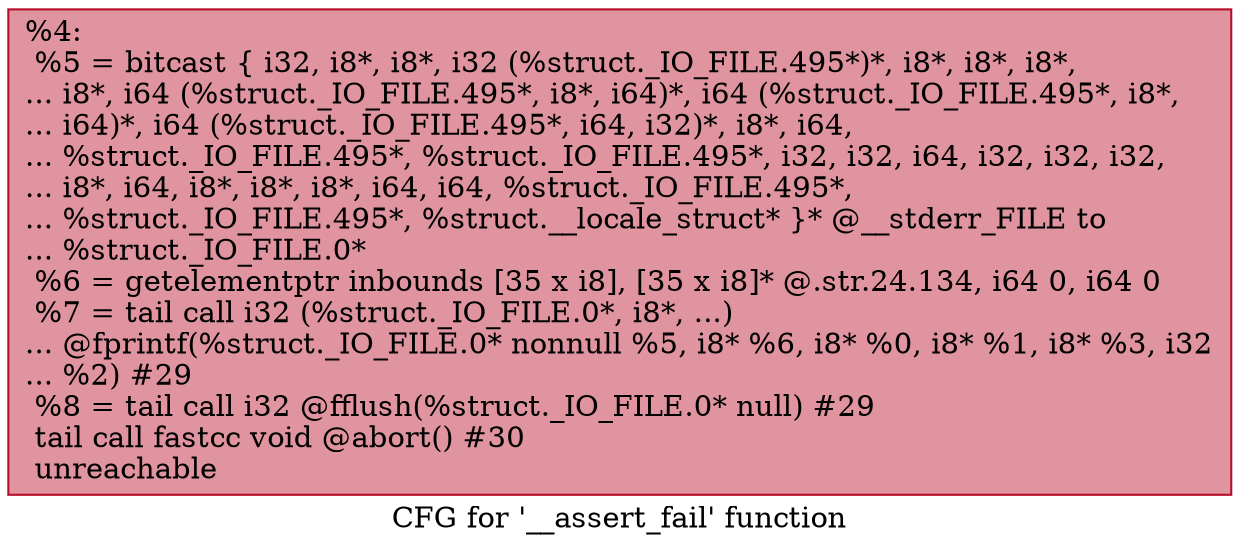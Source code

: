 digraph "CFG for '__assert_fail' function" {
	label="CFG for '__assert_fail' function";

	Node0x18b2790 [shape=record,color="#b70d28ff", style=filled, fillcolor="#b70d2870",label="{%4:\l  %5 = bitcast \{ i32, i8*, i8*, i32 (%struct._IO_FILE.495*)*, i8*, i8*, i8*,\l... i8*, i64 (%struct._IO_FILE.495*, i8*, i64)*, i64 (%struct._IO_FILE.495*, i8*,\l... i64)*, i64 (%struct._IO_FILE.495*, i64, i32)*, i8*, i64,\l... %struct._IO_FILE.495*, %struct._IO_FILE.495*, i32, i32, i64, i32, i32, i32,\l... i8*, i64, i8*, i8*, i8*, i64, i64, %struct._IO_FILE.495*,\l... %struct._IO_FILE.495*, %struct.__locale_struct* \}* @__stderr_FILE to\l... %struct._IO_FILE.0*\l  %6 = getelementptr inbounds [35 x i8], [35 x i8]* @.str.24.134, i64 0, i64 0\l  %7 = tail call i32 (%struct._IO_FILE.0*, i8*, ...)\l... @fprintf(%struct._IO_FILE.0* nonnull %5, i8* %6, i8* %0, i8* %1, i8* %3, i32\l... %2) #29\l  %8 = tail call i32 @fflush(%struct._IO_FILE.0* null) #29\l  tail call fastcc void @abort() #30\l  unreachable\l}"];
}
